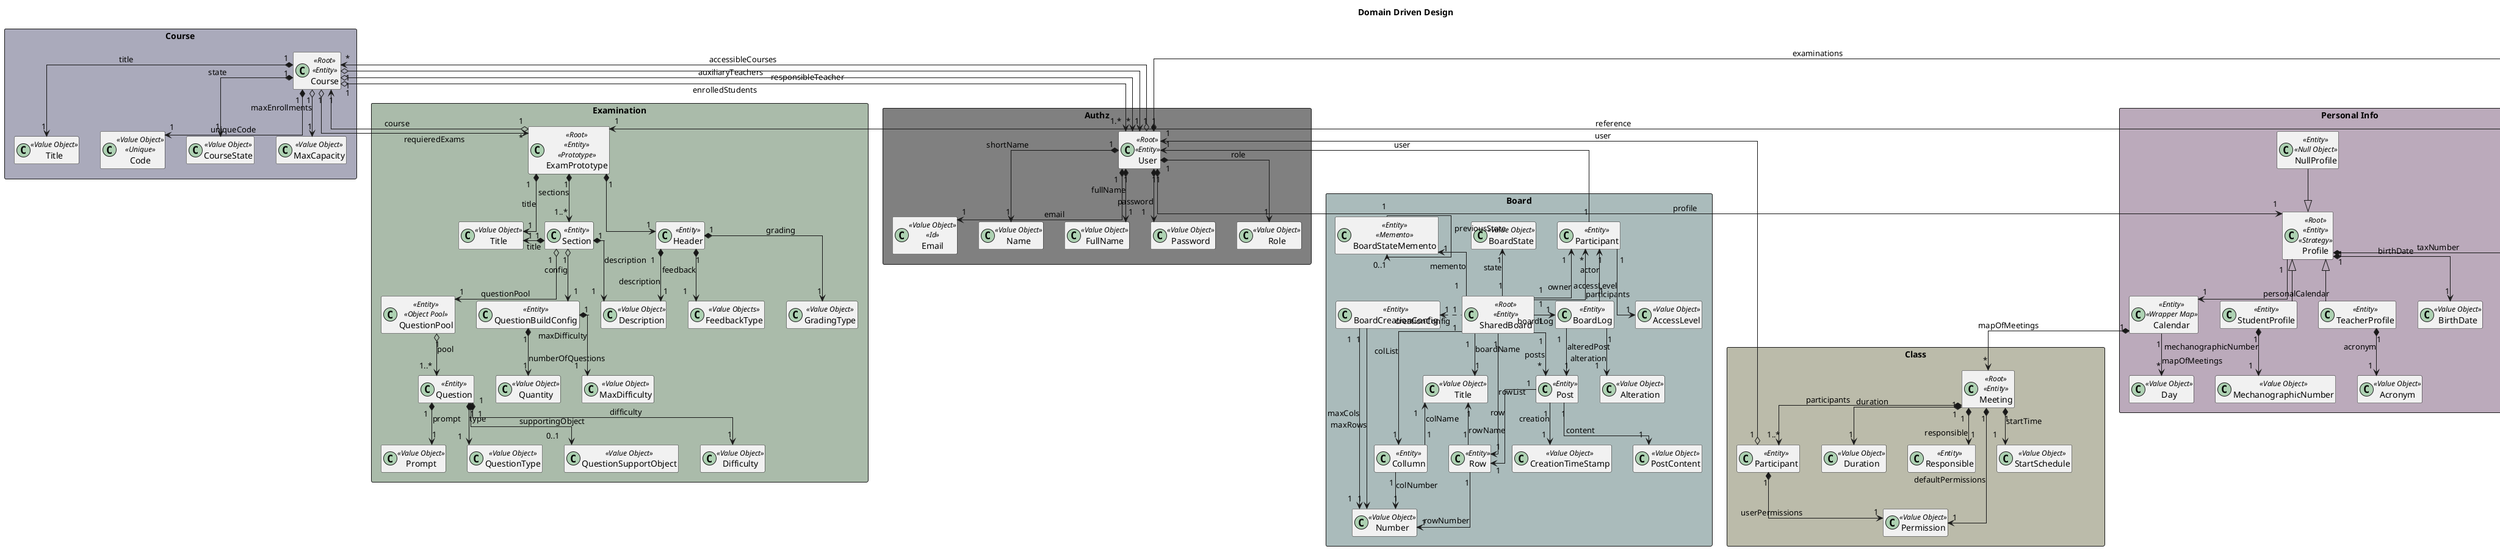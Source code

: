 @startuml
'https://plantuml.com/class-diagram

hide field
hide methods

title Domain Driven Design

skinparam linetype ortho

rectangle "Personal Info" #bbaabb{
    class Profile<<Root>><<Entity>><<Strategy>>
    class NullProfile<<Entity>><<Null Object>>
    class StudentProfile<<Entity>> extends Profile
    class TeacherProfile<<Entity>> extends Profile
    class Acronym<<Value Object>>
    class MechanographicNumber<<Value Object>>
    class Calendar<<Entity>><<Wrapper Map>>
    class Day<<Value Object>>
    class BirthDate<<Value Object>>
    class TaxNumber<<Value Object>>
    StudentProfile"1" *--> "1"MechanographicNumber : mechanographicNumber
    TeacherProfile"1" *--> "1"Acronym : acronym
    Profile"1" *--> "1"TaxNumber : taxNumber
    Profile"1" *--> "1"BirthDate : birthDate
    NullProfile --down|> Profile
    Calendar"1"-->"*"Day : mapOfMeetings
    Profile"1"-->"1"Calendar : personalCalendar
}


rectangle Authz #808080{
    class User<<Root>><<Entity>>
    class Email<<Value Object>><<Id>>
    class Name<<Value Object>>
    class FullName<<Value Object>>
    class Password<<Value Object>>
    class Role<<Value Object>>
    User"1" *-->"1"Email : email
    User"1" *--> "1"Name : shortName
    User"1" *-->"1"FullName : fullName
    User"1" *-->"1"Password : password
    User"1" *-->"1"Role : role

}

User"1" *-->"1"Profile : profile


rectangle Examination #aabbaa{
    class ExamPrototype<<Root>><<Entity>><<Prototype>>
    class Title<<Value Object>>
    class Header<<Entity>>
    class Section<<Entity>>
    class QuestionPool<<Entity>><<Object Pool>>
    class QuestionBuildConfig<<Entity>>
    class Question<<Entity>>
    class Prompt<<Value Object>>
    class QuestionType<<Value Object>>
    class QuestionSupportObject<<Value Object>>
    class Description<<Value Object>>
    class FeedbackType<<Value Objects>>
    class GradingType<<Value Object>>
    class Quantity<<Value Object>>
    class MaxDifficulty<<Value Object>>
    class Difficulty<<Value Object>>
    ExamPrototype"1"*-->"1..*"Section : sections
    ExamPrototype"1"*-->"1"Title : title
    ExamPrototype"1"*-->"1"Header
    Section"1"*-left->"1"Title: title
    Section"1" o-->"1"QuestionPool : questionPool
    Section"1" o-->"1"QuestionBuildConfig : config
    Section"1" *--> "1"Description : description
    QuestionPool"1" o-->"1..*"Question : pool
    Question"1"*--> "1"Prompt: prompt
    Question"1"*-->"1"QuestionType: type
    Question"1"*-->"0..1"QuestionSupportObject: supportingObject
    Question"1"*-->"1"Difficulty: difficulty
    Header"1"*-->"1"Description: description
    Header"1"*-->"1"FeedbackType : feedback
    Header"1"*-->"1"GradingType : grading
    QuestionBuildConfig"1"*-->"1"Quantity: numberOfQuestions
    QuestionBuildConfig"1"*-->"1"MaxDifficulty: maxDifficulty
}

rectangle Grading #bbaaaa{
    class ConcreteTest<<Root>><<Entity>>
    class Feedback<<Value Object>>
    class ConcreteQuestion<<Entity>>
    class Grading<<Value Object>>
    class Awnser<<Value Object>>
    ConcreteTest"1"*-->"1"ExamPrototype : reference
    ConcreteTest"1"*-->"1..*"ConcreteQuestion : questions
    ConcreteTest"1"*-->"1"Grading : finalGrade
    ConcreteQuestion"1"*-->"1"Grading : grade
    ConcreteQuestion"1"*-->"1"Awnser : awnser
    ConcreteTest"1"*-->"0..1"Feedback : feedback
    User"1"*-up->"*"ConcreteTest : examinations
}

rectangle Course #aaaabb{
    class Course<<Root>><<Entity>>
    class Title<<Value Object>>
    class Code<<Value Object>><<Unique>>
    class CourseState<<Value Object>>
    class MaxCapacity<<Value Object>>
    Course"1" *--> "1"Title : title
    Course"1" *--> "1"Code: uniqueCode
    Course"1"*-->"1"CourseState: state
    Course"1" o-->"1"User : responsibleTeacher
    Course"1" o-->"*"User : auxiliaryTeachers
    Course"1" o-->"1.*"User: enrolledStudents
    Course"1" o-->"1"MaxCapacity: maxEnrollments
    User"1" o-->"*"Course: accessibleCourses
    ExamPrototype"1" o-->"1"Course : course
    Course"1" o-->"*"ExamPrototype : requieredExams
}

rectangle Class #bbbbaa{
    class Meeting<<Root>><<Entity>>
    class StartSchedule<<Value Object>>
    class Duration<<Value Object>>
    class Responsible<<Entity>>
    class Participant<<Entity>>
    class Permission<<Value Object>>
    Participant"1" o-->"1"User : user
    Participant"1" *-->"1"Permission : userPermissions
    Meeting"1"*-->"1"Permission: defaultPermissions
    Meeting"1"*-->"1"StartSchedule : startTime
    Meeting"1"*-->"1"Responsible : responsible
    Meeting"1"*-->"1"Duration : duration
    Meeting"1"*-->"1..*"Participant : participants
    Calendar"1"*-->"*"Meeting : mapOfMeetings
}


rectangle Board #aabbbb{
    class SharedBoard<<Root>><<Entity>>
    class Title<<Value Object>>
    class Collumn<<Entity>>
    class Row<<Entity>>
    class BoardCreationConfig<<Entity>>
    class BoardLog<<Entity>>
    class BoardStateMemento<<Entity>><<Memento>>
    class Number<<Value Object>>
    class AccessLevel<<Value Object>>
    class Participant<<Entity>>
    class Post<<Entity>>
    class PostContent<<Value Object>>
    class CreationTimeStamp<<Value Object>>
    class BoardState<<Value Object>>
    class Alteration<<Value Object>>
    SharedBoard"1"-left->"1"Participant : owner
    SharedBoard"1"-->"1"Title : boardName
    SharedBoard"1"-->"1"Collumn : colList
    SharedBoard"1"-->"1"Row: rowList
    SharedBoard"1".left.>"1"BoardCreationConfig: creationConfig
    SharedBoard"1"-right->"1"BoardLog : boardLog
    SharedBoard"1"-up->"1"BoardStateMemento : memento
    BoardStateMemento"1"-->"0..1"BoardStateMemento: previousState
    SharedBoard"1"-up->"1"BoardState : state
    Row"1"-up->"1"Title : rowName
    Collumn"1"-up->"1"Title: colName
    Post"1"-->"1"Row: row
    Post"1"-->"1"CreationTimeStamp : creation
    SharedBoard"1"-->"*"Participant : participants
    SharedBoard"1"-->"*"Post : posts
    Post"1"-->"1"PostContent : content
    Participant"1"-up->"1"User : user
    Participant"1"-->"1"AccessLevel : accessLevel
    BoardLog"1"-->"1"Post : alteredPost
    BoardLog"1"-->"1"Alteration : alteration
    BoardLog"1"-->"1"Participant : actor
    BoardCreationConfig"1"-->"1"Number : maxCols
    BoardCreationConfig"1"-->"1"Number : maxRows
    Collumn"1"-->"1"Number : colNumber
    Row"1"-->"1"Number : rowNumber
}


@enduml